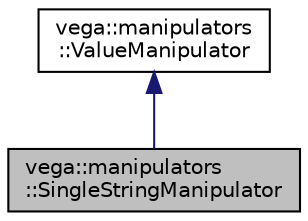digraph "vega::manipulators::SingleStringManipulator"
{
  edge [fontname="Helvetica",fontsize="10",labelfontname="Helvetica",labelfontsize="10"];
  node [fontname="Helvetica",fontsize="10",shape=record];
  Node6 [label="vega::manipulators\l::SingleStringManipulator",height=0.2,width=0.4,color="black", fillcolor="grey75", style="filled", fontcolor="black"];
  Node7 -> Node6 [dir="back",color="midnightblue",fontsize="10",style="solid",fontname="Helvetica"];
  Node7 [label="vega::manipulators\l::ValueManipulator",height=0.2,width=0.4,color="black", fillcolor="white", style="filled",URL="$classvega_1_1manipulators_1_1ValueManipulator.html"];
}
